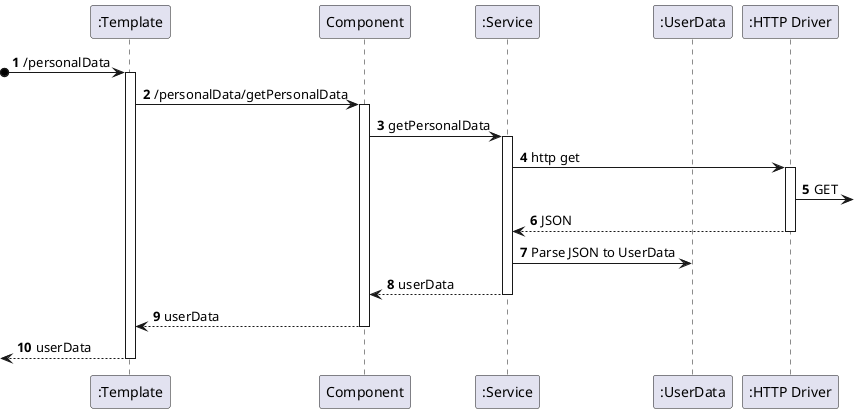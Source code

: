 @startuml

autonumber


participant ":Template" as Template
participant Component as Component
participant ":Service" as Service
participant ":UserData" as Model
participant ":HTTP Driver" as HTTP

?o->Template: /personalData
activate Template

Template -> Component: /personalData/getPersonalData
activate Component

Component -> Service: getPersonalData
activate Service

Service -> HTTP: http get
activate HTTP
HTTP -> : GET
HTTP --> Service: JSON
deactivate HTTP

Service -> Model: Parse JSON to UserData



Service --> Component:userData
deactivate Service

Component --> Template:userData
deactivate Component

<--Template: userData
deactivate Template


@enduml
